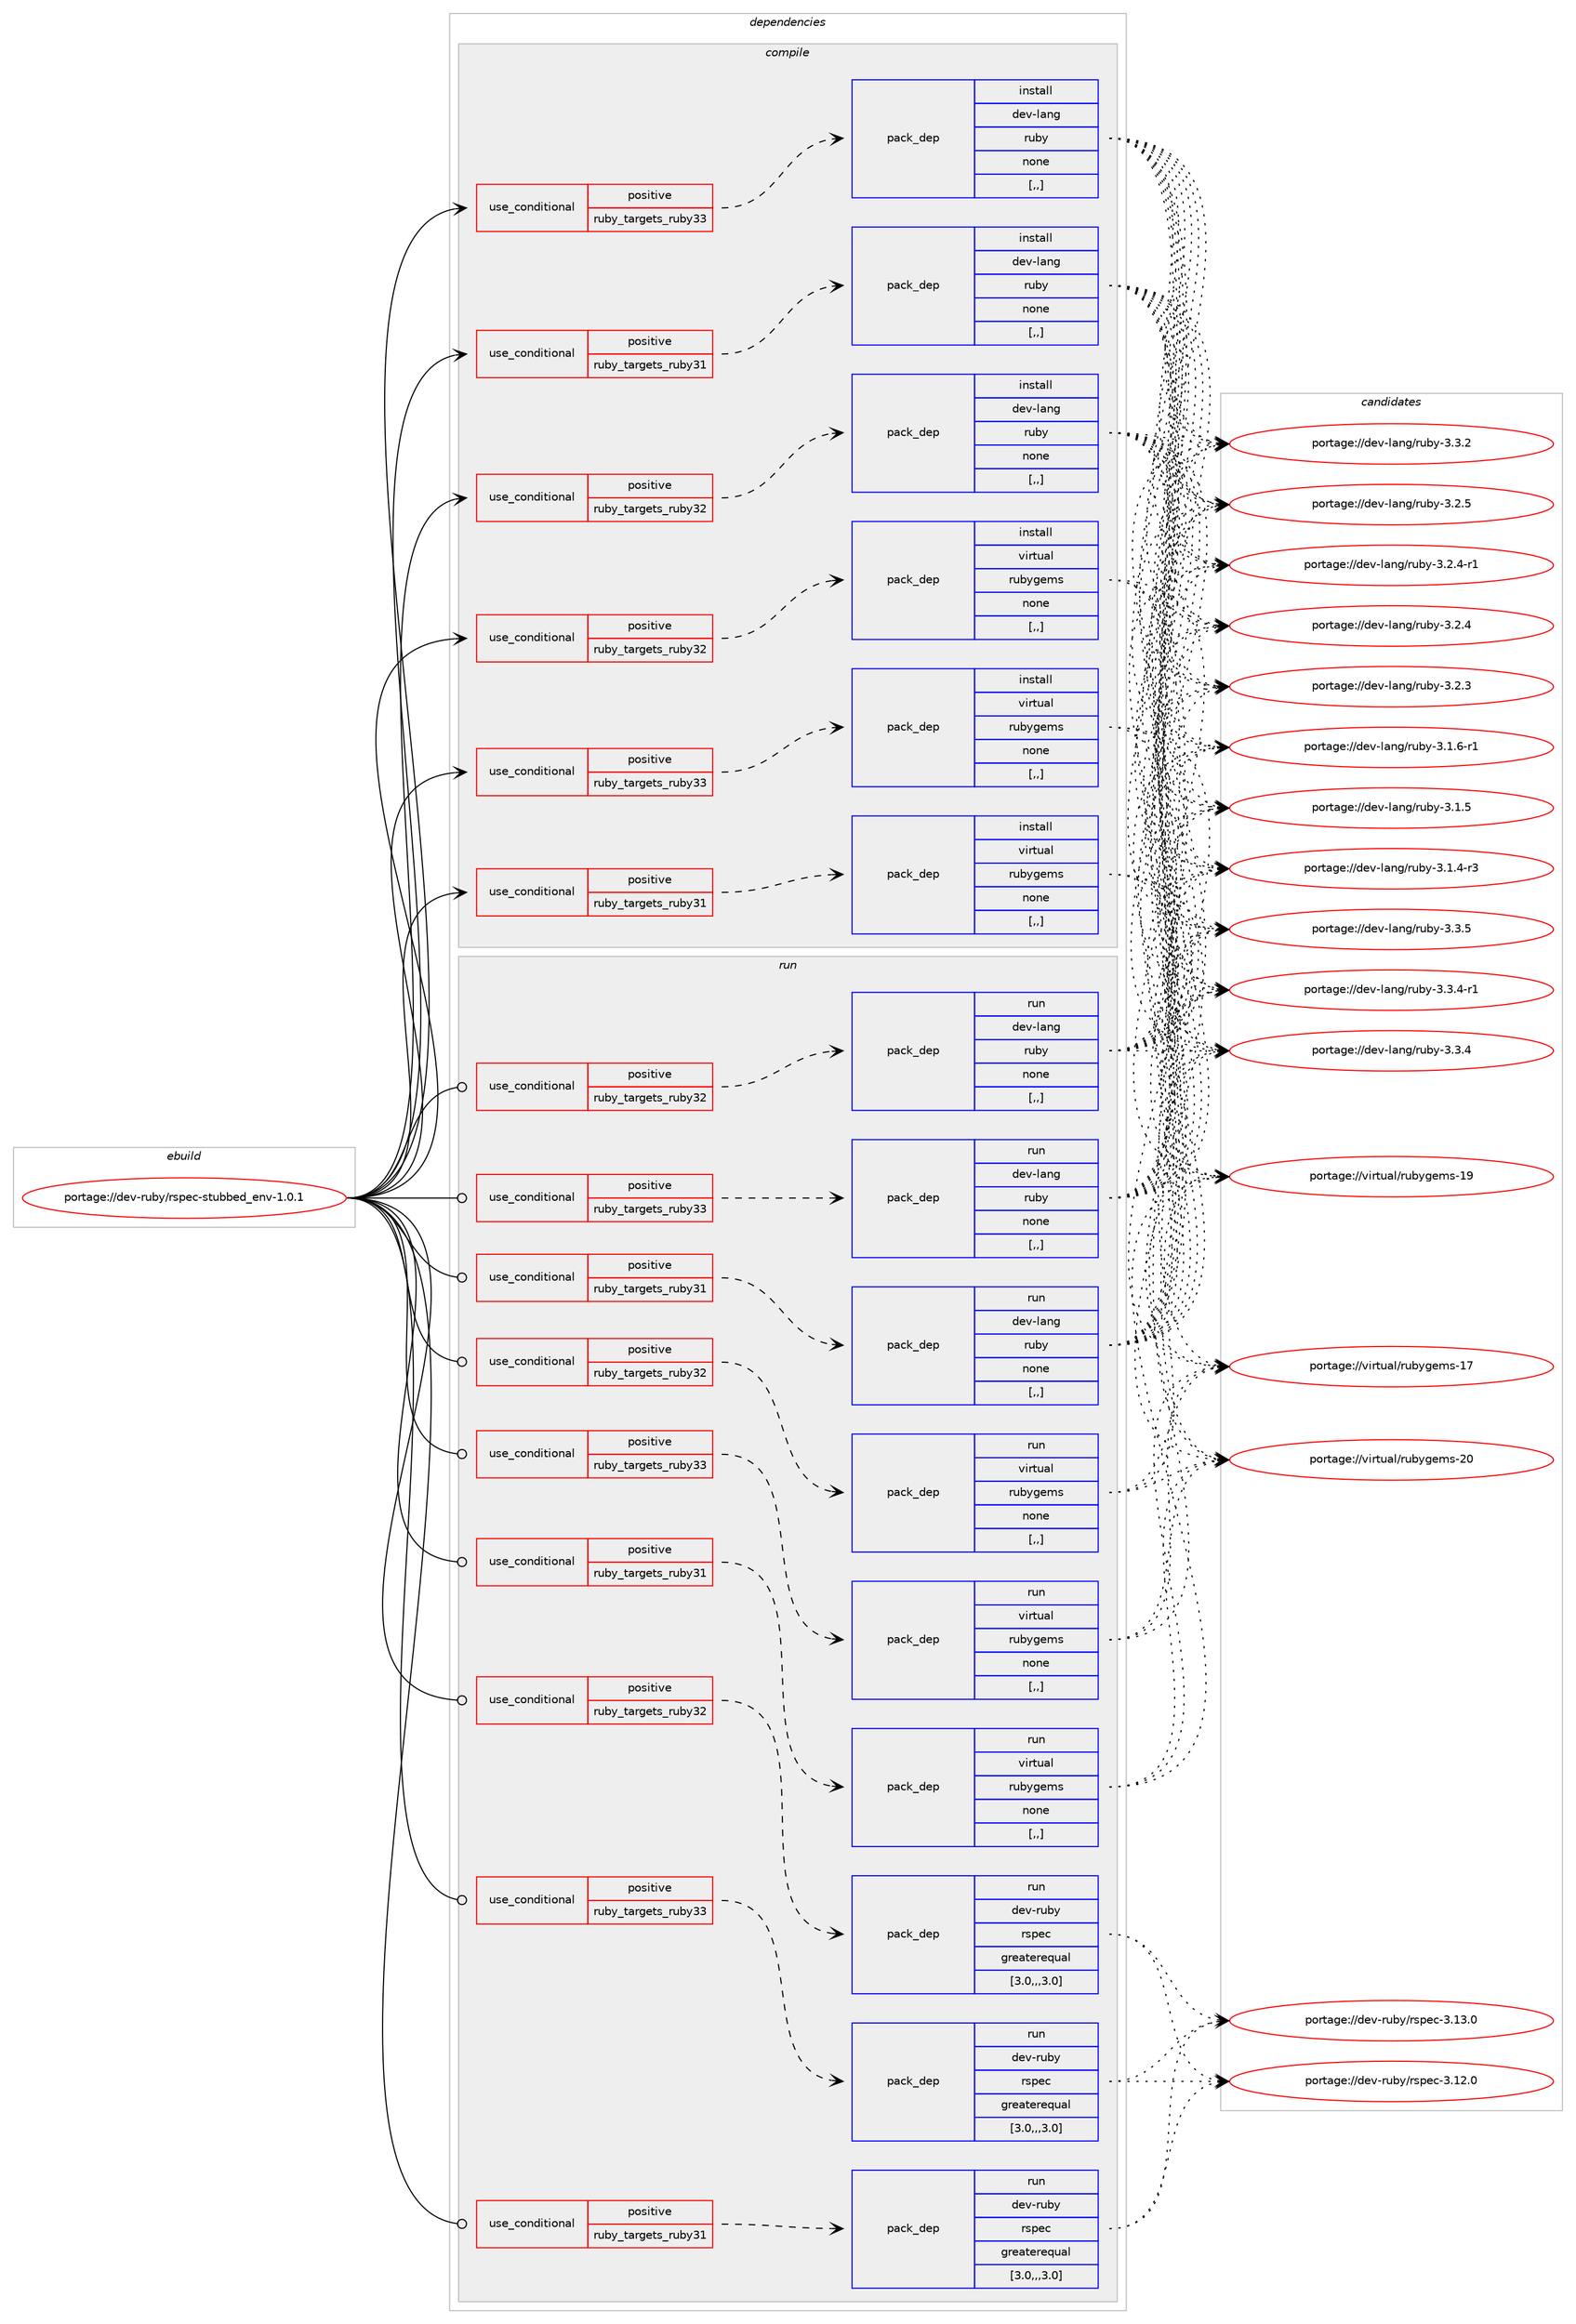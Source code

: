 digraph prolog {

# *************
# Graph options
# *************

newrank=true;
concentrate=true;
compound=true;
graph [rankdir=LR,fontname=Helvetica,fontsize=10,ranksep=1.5];#, ranksep=2.5, nodesep=0.2];
edge  [arrowhead=vee];
node  [fontname=Helvetica,fontsize=10];

# **********
# The ebuild
# **********

subgraph cluster_leftcol {
color=gray;
label=<<i>ebuild</i>>;
id [label="portage://dev-ruby/rspec-stubbed_env-1.0.1", color=red, width=4, href="../dev-ruby/rspec-stubbed_env-1.0.1.svg"];
}

# ****************
# The dependencies
# ****************

subgraph cluster_midcol {
color=gray;
label=<<i>dependencies</i>>;
subgraph cluster_compile {
fillcolor="#eeeeee";
style=filled;
label=<<i>compile</i>>;
subgraph cond186366 {
dependency696672 [label=<<TABLE BORDER="0" CELLBORDER="1" CELLSPACING="0" CELLPADDING="4"><TR><TD ROWSPAN="3" CELLPADDING="10">use_conditional</TD></TR><TR><TD>positive</TD></TR><TR><TD>ruby_targets_ruby31</TD></TR></TABLE>>, shape=none, color=red];
subgraph pack505328 {
dependency696673 [label=<<TABLE BORDER="0" CELLBORDER="1" CELLSPACING="0" CELLPADDING="4" WIDTH="220"><TR><TD ROWSPAN="6" CELLPADDING="30">pack_dep</TD></TR><TR><TD WIDTH="110">install</TD></TR><TR><TD>dev-lang</TD></TR><TR><TD>ruby</TD></TR><TR><TD>none</TD></TR><TR><TD>[,,]</TD></TR></TABLE>>, shape=none, color=blue];
}
dependency696672:e -> dependency696673:w [weight=20,style="dashed",arrowhead="vee"];
}
id:e -> dependency696672:w [weight=20,style="solid",arrowhead="vee"];
subgraph cond186367 {
dependency696674 [label=<<TABLE BORDER="0" CELLBORDER="1" CELLSPACING="0" CELLPADDING="4"><TR><TD ROWSPAN="3" CELLPADDING="10">use_conditional</TD></TR><TR><TD>positive</TD></TR><TR><TD>ruby_targets_ruby31</TD></TR></TABLE>>, shape=none, color=red];
subgraph pack505329 {
dependency696675 [label=<<TABLE BORDER="0" CELLBORDER="1" CELLSPACING="0" CELLPADDING="4" WIDTH="220"><TR><TD ROWSPAN="6" CELLPADDING="30">pack_dep</TD></TR><TR><TD WIDTH="110">install</TD></TR><TR><TD>virtual</TD></TR><TR><TD>rubygems</TD></TR><TR><TD>none</TD></TR><TR><TD>[,,]</TD></TR></TABLE>>, shape=none, color=blue];
}
dependency696674:e -> dependency696675:w [weight=20,style="dashed",arrowhead="vee"];
}
id:e -> dependency696674:w [weight=20,style="solid",arrowhead="vee"];
subgraph cond186368 {
dependency696676 [label=<<TABLE BORDER="0" CELLBORDER="1" CELLSPACING="0" CELLPADDING="4"><TR><TD ROWSPAN="3" CELLPADDING="10">use_conditional</TD></TR><TR><TD>positive</TD></TR><TR><TD>ruby_targets_ruby32</TD></TR></TABLE>>, shape=none, color=red];
subgraph pack505330 {
dependency696677 [label=<<TABLE BORDER="0" CELLBORDER="1" CELLSPACING="0" CELLPADDING="4" WIDTH="220"><TR><TD ROWSPAN="6" CELLPADDING="30">pack_dep</TD></TR><TR><TD WIDTH="110">install</TD></TR><TR><TD>dev-lang</TD></TR><TR><TD>ruby</TD></TR><TR><TD>none</TD></TR><TR><TD>[,,]</TD></TR></TABLE>>, shape=none, color=blue];
}
dependency696676:e -> dependency696677:w [weight=20,style="dashed",arrowhead="vee"];
}
id:e -> dependency696676:w [weight=20,style="solid",arrowhead="vee"];
subgraph cond186369 {
dependency696678 [label=<<TABLE BORDER="0" CELLBORDER="1" CELLSPACING="0" CELLPADDING="4"><TR><TD ROWSPAN="3" CELLPADDING="10">use_conditional</TD></TR><TR><TD>positive</TD></TR><TR><TD>ruby_targets_ruby32</TD></TR></TABLE>>, shape=none, color=red];
subgraph pack505331 {
dependency696679 [label=<<TABLE BORDER="0" CELLBORDER="1" CELLSPACING="0" CELLPADDING="4" WIDTH="220"><TR><TD ROWSPAN="6" CELLPADDING="30">pack_dep</TD></TR><TR><TD WIDTH="110">install</TD></TR><TR><TD>virtual</TD></TR><TR><TD>rubygems</TD></TR><TR><TD>none</TD></TR><TR><TD>[,,]</TD></TR></TABLE>>, shape=none, color=blue];
}
dependency696678:e -> dependency696679:w [weight=20,style="dashed",arrowhead="vee"];
}
id:e -> dependency696678:w [weight=20,style="solid",arrowhead="vee"];
subgraph cond186370 {
dependency696680 [label=<<TABLE BORDER="0" CELLBORDER="1" CELLSPACING="0" CELLPADDING="4"><TR><TD ROWSPAN="3" CELLPADDING="10">use_conditional</TD></TR><TR><TD>positive</TD></TR><TR><TD>ruby_targets_ruby33</TD></TR></TABLE>>, shape=none, color=red];
subgraph pack505332 {
dependency696681 [label=<<TABLE BORDER="0" CELLBORDER="1" CELLSPACING="0" CELLPADDING="4" WIDTH="220"><TR><TD ROWSPAN="6" CELLPADDING="30">pack_dep</TD></TR><TR><TD WIDTH="110">install</TD></TR><TR><TD>dev-lang</TD></TR><TR><TD>ruby</TD></TR><TR><TD>none</TD></TR><TR><TD>[,,]</TD></TR></TABLE>>, shape=none, color=blue];
}
dependency696680:e -> dependency696681:w [weight=20,style="dashed",arrowhead="vee"];
}
id:e -> dependency696680:w [weight=20,style="solid",arrowhead="vee"];
subgraph cond186371 {
dependency696682 [label=<<TABLE BORDER="0" CELLBORDER="1" CELLSPACING="0" CELLPADDING="4"><TR><TD ROWSPAN="3" CELLPADDING="10">use_conditional</TD></TR><TR><TD>positive</TD></TR><TR><TD>ruby_targets_ruby33</TD></TR></TABLE>>, shape=none, color=red];
subgraph pack505333 {
dependency696683 [label=<<TABLE BORDER="0" CELLBORDER="1" CELLSPACING="0" CELLPADDING="4" WIDTH="220"><TR><TD ROWSPAN="6" CELLPADDING="30">pack_dep</TD></TR><TR><TD WIDTH="110">install</TD></TR><TR><TD>virtual</TD></TR><TR><TD>rubygems</TD></TR><TR><TD>none</TD></TR><TR><TD>[,,]</TD></TR></TABLE>>, shape=none, color=blue];
}
dependency696682:e -> dependency696683:w [weight=20,style="dashed",arrowhead="vee"];
}
id:e -> dependency696682:w [weight=20,style="solid",arrowhead="vee"];
}
subgraph cluster_compileandrun {
fillcolor="#eeeeee";
style=filled;
label=<<i>compile and run</i>>;
}
subgraph cluster_run {
fillcolor="#eeeeee";
style=filled;
label=<<i>run</i>>;
subgraph cond186372 {
dependency696684 [label=<<TABLE BORDER="0" CELLBORDER="1" CELLSPACING="0" CELLPADDING="4"><TR><TD ROWSPAN="3" CELLPADDING="10">use_conditional</TD></TR><TR><TD>positive</TD></TR><TR><TD>ruby_targets_ruby31</TD></TR></TABLE>>, shape=none, color=red];
subgraph pack505334 {
dependency696685 [label=<<TABLE BORDER="0" CELLBORDER="1" CELLSPACING="0" CELLPADDING="4" WIDTH="220"><TR><TD ROWSPAN="6" CELLPADDING="30">pack_dep</TD></TR><TR><TD WIDTH="110">run</TD></TR><TR><TD>dev-lang</TD></TR><TR><TD>ruby</TD></TR><TR><TD>none</TD></TR><TR><TD>[,,]</TD></TR></TABLE>>, shape=none, color=blue];
}
dependency696684:e -> dependency696685:w [weight=20,style="dashed",arrowhead="vee"];
}
id:e -> dependency696684:w [weight=20,style="solid",arrowhead="odot"];
subgraph cond186373 {
dependency696686 [label=<<TABLE BORDER="0" CELLBORDER="1" CELLSPACING="0" CELLPADDING="4"><TR><TD ROWSPAN="3" CELLPADDING="10">use_conditional</TD></TR><TR><TD>positive</TD></TR><TR><TD>ruby_targets_ruby31</TD></TR></TABLE>>, shape=none, color=red];
subgraph pack505335 {
dependency696687 [label=<<TABLE BORDER="0" CELLBORDER="1" CELLSPACING="0" CELLPADDING="4" WIDTH="220"><TR><TD ROWSPAN="6" CELLPADDING="30">pack_dep</TD></TR><TR><TD WIDTH="110">run</TD></TR><TR><TD>dev-ruby</TD></TR><TR><TD>rspec</TD></TR><TR><TD>greaterequal</TD></TR><TR><TD>[3.0,,,3.0]</TD></TR></TABLE>>, shape=none, color=blue];
}
dependency696686:e -> dependency696687:w [weight=20,style="dashed",arrowhead="vee"];
}
id:e -> dependency696686:w [weight=20,style="solid",arrowhead="odot"];
subgraph cond186374 {
dependency696688 [label=<<TABLE BORDER="0" CELLBORDER="1" CELLSPACING="0" CELLPADDING="4"><TR><TD ROWSPAN="3" CELLPADDING="10">use_conditional</TD></TR><TR><TD>positive</TD></TR><TR><TD>ruby_targets_ruby31</TD></TR></TABLE>>, shape=none, color=red];
subgraph pack505336 {
dependency696689 [label=<<TABLE BORDER="0" CELLBORDER="1" CELLSPACING="0" CELLPADDING="4" WIDTH="220"><TR><TD ROWSPAN="6" CELLPADDING="30">pack_dep</TD></TR><TR><TD WIDTH="110">run</TD></TR><TR><TD>virtual</TD></TR><TR><TD>rubygems</TD></TR><TR><TD>none</TD></TR><TR><TD>[,,]</TD></TR></TABLE>>, shape=none, color=blue];
}
dependency696688:e -> dependency696689:w [weight=20,style="dashed",arrowhead="vee"];
}
id:e -> dependency696688:w [weight=20,style="solid",arrowhead="odot"];
subgraph cond186375 {
dependency696690 [label=<<TABLE BORDER="0" CELLBORDER="1" CELLSPACING="0" CELLPADDING="4"><TR><TD ROWSPAN="3" CELLPADDING="10">use_conditional</TD></TR><TR><TD>positive</TD></TR><TR><TD>ruby_targets_ruby32</TD></TR></TABLE>>, shape=none, color=red];
subgraph pack505337 {
dependency696691 [label=<<TABLE BORDER="0" CELLBORDER="1" CELLSPACING="0" CELLPADDING="4" WIDTH="220"><TR><TD ROWSPAN="6" CELLPADDING="30">pack_dep</TD></TR><TR><TD WIDTH="110">run</TD></TR><TR><TD>dev-lang</TD></TR><TR><TD>ruby</TD></TR><TR><TD>none</TD></TR><TR><TD>[,,]</TD></TR></TABLE>>, shape=none, color=blue];
}
dependency696690:e -> dependency696691:w [weight=20,style="dashed",arrowhead="vee"];
}
id:e -> dependency696690:w [weight=20,style="solid",arrowhead="odot"];
subgraph cond186376 {
dependency696692 [label=<<TABLE BORDER="0" CELLBORDER="1" CELLSPACING="0" CELLPADDING="4"><TR><TD ROWSPAN="3" CELLPADDING="10">use_conditional</TD></TR><TR><TD>positive</TD></TR><TR><TD>ruby_targets_ruby32</TD></TR></TABLE>>, shape=none, color=red];
subgraph pack505338 {
dependency696693 [label=<<TABLE BORDER="0" CELLBORDER="1" CELLSPACING="0" CELLPADDING="4" WIDTH="220"><TR><TD ROWSPAN="6" CELLPADDING="30">pack_dep</TD></TR><TR><TD WIDTH="110">run</TD></TR><TR><TD>dev-ruby</TD></TR><TR><TD>rspec</TD></TR><TR><TD>greaterequal</TD></TR><TR><TD>[3.0,,,3.0]</TD></TR></TABLE>>, shape=none, color=blue];
}
dependency696692:e -> dependency696693:w [weight=20,style="dashed",arrowhead="vee"];
}
id:e -> dependency696692:w [weight=20,style="solid",arrowhead="odot"];
subgraph cond186377 {
dependency696694 [label=<<TABLE BORDER="0" CELLBORDER="1" CELLSPACING="0" CELLPADDING="4"><TR><TD ROWSPAN="3" CELLPADDING="10">use_conditional</TD></TR><TR><TD>positive</TD></TR><TR><TD>ruby_targets_ruby32</TD></TR></TABLE>>, shape=none, color=red];
subgraph pack505339 {
dependency696695 [label=<<TABLE BORDER="0" CELLBORDER="1" CELLSPACING="0" CELLPADDING="4" WIDTH="220"><TR><TD ROWSPAN="6" CELLPADDING="30">pack_dep</TD></TR><TR><TD WIDTH="110">run</TD></TR><TR><TD>virtual</TD></TR><TR><TD>rubygems</TD></TR><TR><TD>none</TD></TR><TR><TD>[,,]</TD></TR></TABLE>>, shape=none, color=blue];
}
dependency696694:e -> dependency696695:w [weight=20,style="dashed",arrowhead="vee"];
}
id:e -> dependency696694:w [weight=20,style="solid",arrowhead="odot"];
subgraph cond186378 {
dependency696696 [label=<<TABLE BORDER="0" CELLBORDER="1" CELLSPACING="0" CELLPADDING="4"><TR><TD ROWSPAN="3" CELLPADDING="10">use_conditional</TD></TR><TR><TD>positive</TD></TR><TR><TD>ruby_targets_ruby33</TD></TR></TABLE>>, shape=none, color=red];
subgraph pack505340 {
dependency696697 [label=<<TABLE BORDER="0" CELLBORDER="1" CELLSPACING="0" CELLPADDING="4" WIDTH="220"><TR><TD ROWSPAN="6" CELLPADDING="30">pack_dep</TD></TR><TR><TD WIDTH="110">run</TD></TR><TR><TD>dev-lang</TD></TR><TR><TD>ruby</TD></TR><TR><TD>none</TD></TR><TR><TD>[,,]</TD></TR></TABLE>>, shape=none, color=blue];
}
dependency696696:e -> dependency696697:w [weight=20,style="dashed",arrowhead="vee"];
}
id:e -> dependency696696:w [weight=20,style="solid",arrowhead="odot"];
subgraph cond186379 {
dependency696698 [label=<<TABLE BORDER="0" CELLBORDER="1" CELLSPACING="0" CELLPADDING="4"><TR><TD ROWSPAN="3" CELLPADDING="10">use_conditional</TD></TR><TR><TD>positive</TD></TR><TR><TD>ruby_targets_ruby33</TD></TR></TABLE>>, shape=none, color=red];
subgraph pack505341 {
dependency696699 [label=<<TABLE BORDER="0" CELLBORDER="1" CELLSPACING="0" CELLPADDING="4" WIDTH="220"><TR><TD ROWSPAN="6" CELLPADDING="30">pack_dep</TD></TR><TR><TD WIDTH="110">run</TD></TR><TR><TD>dev-ruby</TD></TR><TR><TD>rspec</TD></TR><TR><TD>greaterequal</TD></TR><TR><TD>[3.0,,,3.0]</TD></TR></TABLE>>, shape=none, color=blue];
}
dependency696698:e -> dependency696699:w [weight=20,style="dashed",arrowhead="vee"];
}
id:e -> dependency696698:w [weight=20,style="solid",arrowhead="odot"];
subgraph cond186380 {
dependency696700 [label=<<TABLE BORDER="0" CELLBORDER="1" CELLSPACING="0" CELLPADDING="4"><TR><TD ROWSPAN="3" CELLPADDING="10">use_conditional</TD></TR><TR><TD>positive</TD></TR><TR><TD>ruby_targets_ruby33</TD></TR></TABLE>>, shape=none, color=red];
subgraph pack505342 {
dependency696701 [label=<<TABLE BORDER="0" CELLBORDER="1" CELLSPACING="0" CELLPADDING="4" WIDTH="220"><TR><TD ROWSPAN="6" CELLPADDING="30">pack_dep</TD></TR><TR><TD WIDTH="110">run</TD></TR><TR><TD>virtual</TD></TR><TR><TD>rubygems</TD></TR><TR><TD>none</TD></TR><TR><TD>[,,]</TD></TR></TABLE>>, shape=none, color=blue];
}
dependency696700:e -> dependency696701:w [weight=20,style="dashed",arrowhead="vee"];
}
id:e -> dependency696700:w [weight=20,style="solid",arrowhead="odot"];
}
}

# **************
# The candidates
# **************

subgraph cluster_choices {
rank=same;
color=gray;
label=<<i>candidates</i>>;

subgraph choice505328 {
color=black;
nodesep=1;
choice10010111845108971101034711411798121455146514653 [label="portage://dev-lang/ruby-3.3.5", color=red, width=4,href="../dev-lang/ruby-3.3.5.svg"];
choice100101118451089711010347114117981214551465146524511449 [label="portage://dev-lang/ruby-3.3.4-r1", color=red, width=4,href="../dev-lang/ruby-3.3.4-r1.svg"];
choice10010111845108971101034711411798121455146514652 [label="portage://dev-lang/ruby-3.3.4", color=red, width=4,href="../dev-lang/ruby-3.3.4.svg"];
choice10010111845108971101034711411798121455146514650 [label="portage://dev-lang/ruby-3.3.2", color=red, width=4,href="../dev-lang/ruby-3.3.2.svg"];
choice10010111845108971101034711411798121455146504653 [label="portage://dev-lang/ruby-3.2.5", color=red, width=4,href="../dev-lang/ruby-3.2.5.svg"];
choice100101118451089711010347114117981214551465046524511449 [label="portage://dev-lang/ruby-3.2.4-r1", color=red, width=4,href="../dev-lang/ruby-3.2.4-r1.svg"];
choice10010111845108971101034711411798121455146504652 [label="portage://dev-lang/ruby-3.2.4", color=red, width=4,href="../dev-lang/ruby-3.2.4.svg"];
choice10010111845108971101034711411798121455146504651 [label="portage://dev-lang/ruby-3.2.3", color=red, width=4,href="../dev-lang/ruby-3.2.3.svg"];
choice100101118451089711010347114117981214551464946544511449 [label="portage://dev-lang/ruby-3.1.6-r1", color=red, width=4,href="../dev-lang/ruby-3.1.6-r1.svg"];
choice10010111845108971101034711411798121455146494653 [label="portage://dev-lang/ruby-3.1.5", color=red, width=4,href="../dev-lang/ruby-3.1.5.svg"];
choice100101118451089711010347114117981214551464946524511451 [label="portage://dev-lang/ruby-3.1.4-r3", color=red, width=4,href="../dev-lang/ruby-3.1.4-r3.svg"];
dependency696673:e -> choice10010111845108971101034711411798121455146514653:w [style=dotted,weight="100"];
dependency696673:e -> choice100101118451089711010347114117981214551465146524511449:w [style=dotted,weight="100"];
dependency696673:e -> choice10010111845108971101034711411798121455146514652:w [style=dotted,weight="100"];
dependency696673:e -> choice10010111845108971101034711411798121455146514650:w [style=dotted,weight="100"];
dependency696673:e -> choice10010111845108971101034711411798121455146504653:w [style=dotted,weight="100"];
dependency696673:e -> choice100101118451089711010347114117981214551465046524511449:w [style=dotted,weight="100"];
dependency696673:e -> choice10010111845108971101034711411798121455146504652:w [style=dotted,weight="100"];
dependency696673:e -> choice10010111845108971101034711411798121455146504651:w [style=dotted,weight="100"];
dependency696673:e -> choice100101118451089711010347114117981214551464946544511449:w [style=dotted,weight="100"];
dependency696673:e -> choice10010111845108971101034711411798121455146494653:w [style=dotted,weight="100"];
dependency696673:e -> choice100101118451089711010347114117981214551464946524511451:w [style=dotted,weight="100"];
}
subgraph choice505329 {
color=black;
nodesep=1;
choice118105114116117971084711411798121103101109115455048 [label="portage://virtual/rubygems-20", color=red, width=4,href="../virtual/rubygems-20.svg"];
choice118105114116117971084711411798121103101109115454957 [label="portage://virtual/rubygems-19", color=red, width=4,href="../virtual/rubygems-19.svg"];
choice118105114116117971084711411798121103101109115454955 [label="portage://virtual/rubygems-17", color=red, width=4,href="../virtual/rubygems-17.svg"];
dependency696675:e -> choice118105114116117971084711411798121103101109115455048:w [style=dotted,weight="100"];
dependency696675:e -> choice118105114116117971084711411798121103101109115454957:w [style=dotted,weight="100"];
dependency696675:e -> choice118105114116117971084711411798121103101109115454955:w [style=dotted,weight="100"];
}
subgraph choice505330 {
color=black;
nodesep=1;
choice10010111845108971101034711411798121455146514653 [label="portage://dev-lang/ruby-3.3.5", color=red, width=4,href="../dev-lang/ruby-3.3.5.svg"];
choice100101118451089711010347114117981214551465146524511449 [label="portage://dev-lang/ruby-3.3.4-r1", color=red, width=4,href="../dev-lang/ruby-3.3.4-r1.svg"];
choice10010111845108971101034711411798121455146514652 [label="portage://dev-lang/ruby-3.3.4", color=red, width=4,href="../dev-lang/ruby-3.3.4.svg"];
choice10010111845108971101034711411798121455146514650 [label="portage://dev-lang/ruby-3.3.2", color=red, width=4,href="../dev-lang/ruby-3.3.2.svg"];
choice10010111845108971101034711411798121455146504653 [label="portage://dev-lang/ruby-3.2.5", color=red, width=4,href="../dev-lang/ruby-3.2.5.svg"];
choice100101118451089711010347114117981214551465046524511449 [label="portage://dev-lang/ruby-3.2.4-r1", color=red, width=4,href="../dev-lang/ruby-3.2.4-r1.svg"];
choice10010111845108971101034711411798121455146504652 [label="portage://dev-lang/ruby-3.2.4", color=red, width=4,href="../dev-lang/ruby-3.2.4.svg"];
choice10010111845108971101034711411798121455146504651 [label="portage://dev-lang/ruby-3.2.3", color=red, width=4,href="../dev-lang/ruby-3.2.3.svg"];
choice100101118451089711010347114117981214551464946544511449 [label="portage://dev-lang/ruby-3.1.6-r1", color=red, width=4,href="../dev-lang/ruby-3.1.6-r1.svg"];
choice10010111845108971101034711411798121455146494653 [label="portage://dev-lang/ruby-3.1.5", color=red, width=4,href="../dev-lang/ruby-3.1.5.svg"];
choice100101118451089711010347114117981214551464946524511451 [label="portage://dev-lang/ruby-3.1.4-r3", color=red, width=4,href="../dev-lang/ruby-3.1.4-r3.svg"];
dependency696677:e -> choice10010111845108971101034711411798121455146514653:w [style=dotted,weight="100"];
dependency696677:e -> choice100101118451089711010347114117981214551465146524511449:w [style=dotted,weight="100"];
dependency696677:e -> choice10010111845108971101034711411798121455146514652:w [style=dotted,weight="100"];
dependency696677:e -> choice10010111845108971101034711411798121455146514650:w [style=dotted,weight="100"];
dependency696677:e -> choice10010111845108971101034711411798121455146504653:w [style=dotted,weight="100"];
dependency696677:e -> choice100101118451089711010347114117981214551465046524511449:w [style=dotted,weight="100"];
dependency696677:e -> choice10010111845108971101034711411798121455146504652:w [style=dotted,weight="100"];
dependency696677:e -> choice10010111845108971101034711411798121455146504651:w [style=dotted,weight="100"];
dependency696677:e -> choice100101118451089711010347114117981214551464946544511449:w [style=dotted,weight="100"];
dependency696677:e -> choice10010111845108971101034711411798121455146494653:w [style=dotted,weight="100"];
dependency696677:e -> choice100101118451089711010347114117981214551464946524511451:w [style=dotted,weight="100"];
}
subgraph choice505331 {
color=black;
nodesep=1;
choice118105114116117971084711411798121103101109115455048 [label="portage://virtual/rubygems-20", color=red, width=4,href="../virtual/rubygems-20.svg"];
choice118105114116117971084711411798121103101109115454957 [label="portage://virtual/rubygems-19", color=red, width=4,href="../virtual/rubygems-19.svg"];
choice118105114116117971084711411798121103101109115454955 [label="portage://virtual/rubygems-17", color=red, width=4,href="../virtual/rubygems-17.svg"];
dependency696679:e -> choice118105114116117971084711411798121103101109115455048:w [style=dotted,weight="100"];
dependency696679:e -> choice118105114116117971084711411798121103101109115454957:w [style=dotted,weight="100"];
dependency696679:e -> choice118105114116117971084711411798121103101109115454955:w [style=dotted,weight="100"];
}
subgraph choice505332 {
color=black;
nodesep=1;
choice10010111845108971101034711411798121455146514653 [label="portage://dev-lang/ruby-3.3.5", color=red, width=4,href="../dev-lang/ruby-3.3.5.svg"];
choice100101118451089711010347114117981214551465146524511449 [label="portage://dev-lang/ruby-3.3.4-r1", color=red, width=4,href="../dev-lang/ruby-3.3.4-r1.svg"];
choice10010111845108971101034711411798121455146514652 [label="portage://dev-lang/ruby-3.3.4", color=red, width=4,href="../dev-lang/ruby-3.3.4.svg"];
choice10010111845108971101034711411798121455146514650 [label="portage://dev-lang/ruby-3.3.2", color=red, width=4,href="../dev-lang/ruby-3.3.2.svg"];
choice10010111845108971101034711411798121455146504653 [label="portage://dev-lang/ruby-3.2.5", color=red, width=4,href="../dev-lang/ruby-3.2.5.svg"];
choice100101118451089711010347114117981214551465046524511449 [label="portage://dev-lang/ruby-3.2.4-r1", color=red, width=4,href="../dev-lang/ruby-3.2.4-r1.svg"];
choice10010111845108971101034711411798121455146504652 [label="portage://dev-lang/ruby-3.2.4", color=red, width=4,href="../dev-lang/ruby-3.2.4.svg"];
choice10010111845108971101034711411798121455146504651 [label="portage://dev-lang/ruby-3.2.3", color=red, width=4,href="../dev-lang/ruby-3.2.3.svg"];
choice100101118451089711010347114117981214551464946544511449 [label="portage://dev-lang/ruby-3.1.6-r1", color=red, width=4,href="../dev-lang/ruby-3.1.6-r1.svg"];
choice10010111845108971101034711411798121455146494653 [label="portage://dev-lang/ruby-3.1.5", color=red, width=4,href="../dev-lang/ruby-3.1.5.svg"];
choice100101118451089711010347114117981214551464946524511451 [label="portage://dev-lang/ruby-3.1.4-r3", color=red, width=4,href="../dev-lang/ruby-3.1.4-r3.svg"];
dependency696681:e -> choice10010111845108971101034711411798121455146514653:w [style=dotted,weight="100"];
dependency696681:e -> choice100101118451089711010347114117981214551465146524511449:w [style=dotted,weight="100"];
dependency696681:e -> choice10010111845108971101034711411798121455146514652:w [style=dotted,weight="100"];
dependency696681:e -> choice10010111845108971101034711411798121455146514650:w [style=dotted,weight="100"];
dependency696681:e -> choice10010111845108971101034711411798121455146504653:w [style=dotted,weight="100"];
dependency696681:e -> choice100101118451089711010347114117981214551465046524511449:w [style=dotted,weight="100"];
dependency696681:e -> choice10010111845108971101034711411798121455146504652:w [style=dotted,weight="100"];
dependency696681:e -> choice10010111845108971101034711411798121455146504651:w [style=dotted,weight="100"];
dependency696681:e -> choice100101118451089711010347114117981214551464946544511449:w [style=dotted,weight="100"];
dependency696681:e -> choice10010111845108971101034711411798121455146494653:w [style=dotted,weight="100"];
dependency696681:e -> choice100101118451089711010347114117981214551464946524511451:w [style=dotted,weight="100"];
}
subgraph choice505333 {
color=black;
nodesep=1;
choice118105114116117971084711411798121103101109115455048 [label="portage://virtual/rubygems-20", color=red, width=4,href="../virtual/rubygems-20.svg"];
choice118105114116117971084711411798121103101109115454957 [label="portage://virtual/rubygems-19", color=red, width=4,href="../virtual/rubygems-19.svg"];
choice118105114116117971084711411798121103101109115454955 [label="portage://virtual/rubygems-17", color=red, width=4,href="../virtual/rubygems-17.svg"];
dependency696683:e -> choice118105114116117971084711411798121103101109115455048:w [style=dotted,weight="100"];
dependency696683:e -> choice118105114116117971084711411798121103101109115454957:w [style=dotted,weight="100"];
dependency696683:e -> choice118105114116117971084711411798121103101109115454955:w [style=dotted,weight="100"];
}
subgraph choice505334 {
color=black;
nodesep=1;
choice10010111845108971101034711411798121455146514653 [label="portage://dev-lang/ruby-3.3.5", color=red, width=4,href="../dev-lang/ruby-3.3.5.svg"];
choice100101118451089711010347114117981214551465146524511449 [label="portage://dev-lang/ruby-3.3.4-r1", color=red, width=4,href="../dev-lang/ruby-3.3.4-r1.svg"];
choice10010111845108971101034711411798121455146514652 [label="portage://dev-lang/ruby-3.3.4", color=red, width=4,href="../dev-lang/ruby-3.3.4.svg"];
choice10010111845108971101034711411798121455146514650 [label="portage://dev-lang/ruby-3.3.2", color=red, width=4,href="../dev-lang/ruby-3.3.2.svg"];
choice10010111845108971101034711411798121455146504653 [label="portage://dev-lang/ruby-3.2.5", color=red, width=4,href="../dev-lang/ruby-3.2.5.svg"];
choice100101118451089711010347114117981214551465046524511449 [label="portage://dev-lang/ruby-3.2.4-r1", color=red, width=4,href="../dev-lang/ruby-3.2.4-r1.svg"];
choice10010111845108971101034711411798121455146504652 [label="portage://dev-lang/ruby-3.2.4", color=red, width=4,href="../dev-lang/ruby-3.2.4.svg"];
choice10010111845108971101034711411798121455146504651 [label="portage://dev-lang/ruby-3.2.3", color=red, width=4,href="../dev-lang/ruby-3.2.3.svg"];
choice100101118451089711010347114117981214551464946544511449 [label="portage://dev-lang/ruby-3.1.6-r1", color=red, width=4,href="../dev-lang/ruby-3.1.6-r1.svg"];
choice10010111845108971101034711411798121455146494653 [label="portage://dev-lang/ruby-3.1.5", color=red, width=4,href="../dev-lang/ruby-3.1.5.svg"];
choice100101118451089711010347114117981214551464946524511451 [label="portage://dev-lang/ruby-3.1.4-r3", color=red, width=4,href="../dev-lang/ruby-3.1.4-r3.svg"];
dependency696685:e -> choice10010111845108971101034711411798121455146514653:w [style=dotted,weight="100"];
dependency696685:e -> choice100101118451089711010347114117981214551465146524511449:w [style=dotted,weight="100"];
dependency696685:e -> choice10010111845108971101034711411798121455146514652:w [style=dotted,weight="100"];
dependency696685:e -> choice10010111845108971101034711411798121455146514650:w [style=dotted,weight="100"];
dependency696685:e -> choice10010111845108971101034711411798121455146504653:w [style=dotted,weight="100"];
dependency696685:e -> choice100101118451089711010347114117981214551465046524511449:w [style=dotted,weight="100"];
dependency696685:e -> choice10010111845108971101034711411798121455146504652:w [style=dotted,weight="100"];
dependency696685:e -> choice10010111845108971101034711411798121455146504651:w [style=dotted,weight="100"];
dependency696685:e -> choice100101118451089711010347114117981214551464946544511449:w [style=dotted,weight="100"];
dependency696685:e -> choice10010111845108971101034711411798121455146494653:w [style=dotted,weight="100"];
dependency696685:e -> choice100101118451089711010347114117981214551464946524511451:w [style=dotted,weight="100"];
}
subgraph choice505335 {
color=black;
nodesep=1;
choice1001011184511411798121471141151121019945514649514648 [label="portage://dev-ruby/rspec-3.13.0", color=red, width=4,href="../dev-ruby/rspec-3.13.0.svg"];
choice1001011184511411798121471141151121019945514649504648 [label="portage://dev-ruby/rspec-3.12.0", color=red, width=4,href="../dev-ruby/rspec-3.12.0.svg"];
dependency696687:e -> choice1001011184511411798121471141151121019945514649514648:w [style=dotted,weight="100"];
dependency696687:e -> choice1001011184511411798121471141151121019945514649504648:w [style=dotted,weight="100"];
}
subgraph choice505336 {
color=black;
nodesep=1;
choice118105114116117971084711411798121103101109115455048 [label="portage://virtual/rubygems-20", color=red, width=4,href="../virtual/rubygems-20.svg"];
choice118105114116117971084711411798121103101109115454957 [label="portage://virtual/rubygems-19", color=red, width=4,href="../virtual/rubygems-19.svg"];
choice118105114116117971084711411798121103101109115454955 [label="portage://virtual/rubygems-17", color=red, width=4,href="../virtual/rubygems-17.svg"];
dependency696689:e -> choice118105114116117971084711411798121103101109115455048:w [style=dotted,weight="100"];
dependency696689:e -> choice118105114116117971084711411798121103101109115454957:w [style=dotted,weight="100"];
dependency696689:e -> choice118105114116117971084711411798121103101109115454955:w [style=dotted,weight="100"];
}
subgraph choice505337 {
color=black;
nodesep=1;
choice10010111845108971101034711411798121455146514653 [label="portage://dev-lang/ruby-3.3.5", color=red, width=4,href="../dev-lang/ruby-3.3.5.svg"];
choice100101118451089711010347114117981214551465146524511449 [label="portage://dev-lang/ruby-3.3.4-r1", color=red, width=4,href="../dev-lang/ruby-3.3.4-r1.svg"];
choice10010111845108971101034711411798121455146514652 [label="portage://dev-lang/ruby-3.3.4", color=red, width=4,href="../dev-lang/ruby-3.3.4.svg"];
choice10010111845108971101034711411798121455146514650 [label="portage://dev-lang/ruby-3.3.2", color=red, width=4,href="../dev-lang/ruby-3.3.2.svg"];
choice10010111845108971101034711411798121455146504653 [label="portage://dev-lang/ruby-3.2.5", color=red, width=4,href="../dev-lang/ruby-3.2.5.svg"];
choice100101118451089711010347114117981214551465046524511449 [label="portage://dev-lang/ruby-3.2.4-r1", color=red, width=4,href="../dev-lang/ruby-3.2.4-r1.svg"];
choice10010111845108971101034711411798121455146504652 [label="portage://dev-lang/ruby-3.2.4", color=red, width=4,href="../dev-lang/ruby-3.2.4.svg"];
choice10010111845108971101034711411798121455146504651 [label="portage://dev-lang/ruby-3.2.3", color=red, width=4,href="../dev-lang/ruby-3.2.3.svg"];
choice100101118451089711010347114117981214551464946544511449 [label="portage://dev-lang/ruby-3.1.6-r1", color=red, width=4,href="../dev-lang/ruby-3.1.6-r1.svg"];
choice10010111845108971101034711411798121455146494653 [label="portage://dev-lang/ruby-3.1.5", color=red, width=4,href="../dev-lang/ruby-3.1.5.svg"];
choice100101118451089711010347114117981214551464946524511451 [label="portage://dev-lang/ruby-3.1.4-r3", color=red, width=4,href="../dev-lang/ruby-3.1.4-r3.svg"];
dependency696691:e -> choice10010111845108971101034711411798121455146514653:w [style=dotted,weight="100"];
dependency696691:e -> choice100101118451089711010347114117981214551465146524511449:w [style=dotted,weight="100"];
dependency696691:e -> choice10010111845108971101034711411798121455146514652:w [style=dotted,weight="100"];
dependency696691:e -> choice10010111845108971101034711411798121455146514650:w [style=dotted,weight="100"];
dependency696691:e -> choice10010111845108971101034711411798121455146504653:w [style=dotted,weight="100"];
dependency696691:e -> choice100101118451089711010347114117981214551465046524511449:w [style=dotted,weight="100"];
dependency696691:e -> choice10010111845108971101034711411798121455146504652:w [style=dotted,weight="100"];
dependency696691:e -> choice10010111845108971101034711411798121455146504651:w [style=dotted,weight="100"];
dependency696691:e -> choice100101118451089711010347114117981214551464946544511449:w [style=dotted,weight="100"];
dependency696691:e -> choice10010111845108971101034711411798121455146494653:w [style=dotted,weight="100"];
dependency696691:e -> choice100101118451089711010347114117981214551464946524511451:w [style=dotted,weight="100"];
}
subgraph choice505338 {
color=black;
nodesep=1;
choice1001011184511411798121471141151121019945514649514648 [label="portage://dev-ruby/rspec-3.13.0", color=red, width=4,href="../dev-ruby/rspec-3.13.0.svg"];
choice1001011184511411798121471141151121019945514649504648 [label="portage://dev-ruby/rspec-3.12.0", color=red, width=4,href="../dev-ruby/rspec-3.12.0.svg"];
dependency696693:e -> choice1001011184511411798121471141151121019945514649514648:w [style=dotted,weight="100"];
dependency696693:e -> choice1001011184511411798121471141151121019945514649504648:w [style=dotted,weight="100"];
}
subgraph choice505339 {
color=black;
nodesep=1;
choice118105114116117971084711411798121103101109115455048 [label="portage://virtual/rubygems-20", color=red, width=4,href="../virtual/rubygems-20.svg"];
choice118105114116117971084711411798121103101109115454957 [label="portage://virtual/rubygems-19", color=red, width=4,href="../virtual/rubygems-19.svg"];
choice118105114116117971084711411798121103101109115454955 [label="portage://virtual/rubygems-17", color=red, width=4,href="../virtual/rubygems-17.svg"];
dependency696695:e -> choice118105114116117971084711411798121103101109115455048:w [style=dotted,weight="100"];
dependency696695:e -> choice118105114116117971084711411798121103101109115454957:w [style=dotted,weight="100"];
dependency696695:e -> choice118105114116117971084711411798121103101109115454955:w [style=dotted,weight="100"];
}
subgraph choice505340 {
color=black;
nodesep=1;
choice10010111845108971101034711411798121455146514653 [label="portage://dev-lang/ruby-3.3.5", color=red, width=4,href="../dev-lang/ruby-3.3.5.svg"];
choice100101118451089711010347114117981214551465146524511449 [label="portage://dev-lang/ruby-3.3.4-r1", color=red, width=4,href="../dev-lang/ruby-3.3.4-r1.svg"];
choice10010111845108971101034711411798121455146514652 [label="portage://dev-lang/ruby-3.3.4", color=red, width=4,href="../dev-lang/ruby-3.3.4.svg"];
choice10010111845108971101034711411798121455146514650 [label="portage://dev-lang/ruby-3.3.2", color=red, width=4,href="../dev-lang/ruby-3.3.2.svg"];
choice10010111845108971101034711411798121455146504653 [label="portage://dev-lang/ruby-3.2.5", color=red, width=4,href="../dev-lang/ruby-3.2.5.svg"];
choice100101118451089711010347114117981214551465046524511449 [label="portage://dev-lang/ruby-3.2.4-r1", color=red, width=4,href="../dev-lang/ruby-3.2.4-r1.svg"];
choice10010111845108971101034711411798121455146504652 [label="portage://dev-lang/ruby-3.2.4", color=red, width=4,href="../dev-lang/ruby-3.2.4.svg"];
choice10010111845108971101034711411798121455146504651 [label="portage://dev-lang/ruby-3.2.3", color=red, width=4,href="../dev-lang/ruby-3.2.3.svg"];
choice100101118451089711010347114117981214551464946544511449 [label="portage://dev-lang/ruby-3.1.6-r1", color=red, width=4,href="../dev-lang/ruby-3.1.6-r1.svg"];
choice10010111845108971101034711411798121455146494653 [label="portage://dev-lang/ruby-3.1.5", color=red, width=4,href="../dev-lang/ruby-3.1.5.svg"];
choice100101118451089711010347114117981214551464946524511451 [label="portage://dev-lang/ruby-3.1.4-r3", color=red, width=4,href="../dev-lang/ruby-3.1.4-r3.svg"];
dependency696697:e -> choice10010111845108971101034711411798121455146514653:w [style=dotted,weight="100"];
dependency696697:e -> choice100101118451089711010347114117981214551465146524511449:w [style=dotted,weight="100"];
dependency696697:e -> choice10010111845108971101034711411798121455146514652:w [style=dotted,weight="100"];
dependency696697:e -> choice10010111845108971101034711411798121455146514650:w [style=dotted,weight="100"];
dependency696697:e -> choice10010111845108971101034711411798121455146504653:w [style=dotted,weight="100"];
dependency696697:e -> choice100101118451089711010347114117981214551465046524511449:w [style=dotted,weight="100"];
dependency696697:e -> choice10010111845108971101034711411798121455146504652:w [style=dotted,weight="100"];
dependency696697:e -> choice10010111845108971101034711411798121455146504651:w [style=dotted,weight="100"];
dependency696697:e -> choice100101118451089711010347114117981214551464946544511449:w [style=dotted,weight="100"];
dependency696697:e -> choice10010111845108971101034711411798121455146494653:w [style=dotted,weight="100"];
dependency696697:e -> choice100101118451089711010347114117981214551464946524511451:w [style=dotted,weight="100"];
}
subgraph choice505341 {
color=black;
nodesep=1;
choice1001011184511411798121471141151121019945514649514648 [label="portage://dev-ruby/rspec-3.13.0", color=red, width=4,href="../dev-ruby/rspec-3.13.0.svg"];
choice1001011184511411798121471141151121019945514649504648 [label="portage://dev-ruby/rspec-3.12.0", color=red, width=4,href="../dev-ruby/rspec-3.12.0.svg"];
dependency696699:e -> choice1001011184511411798121471141151121019945514649514648:w [style=dotted,weight="100"];
dependency696699:e -> choice1001011184511411798121471141151121019945514649504648:w [style=dotted,weight="100"];
}
subgraph choice505342 {
color=black;
nodesep=1;
choice118105114116117971084711411798121103101109115455048 [label="portage://virtual/rubygems-20", color=red, width=4,href="../virtual/rubygems-20.svg"];
choice118105114116117971084711411798121103101109115454957 [label="portage://virtual/rubygems-19", color=red, width=4,href="../virtual/rubygems-19.svg"];
choice118105114116117971084711411798121103101109115454955 [label="portage://virtual/rubygems-17", color=red, width=4,href="../virtual/rubygems-17.svg"];
dependency696701:e -> choice118105114116117971084711411798121103101109115455048:w [style=dotted,weight="100"];
dependency696701:e -> choice118105114116117971084711411798121103101109115454957:w [style=dotted,weight="100"];
dependency696701:e -> choice118105114116117971084711411798121103101109115454955:w [style=dotted,weight="100"];
}
}

}
